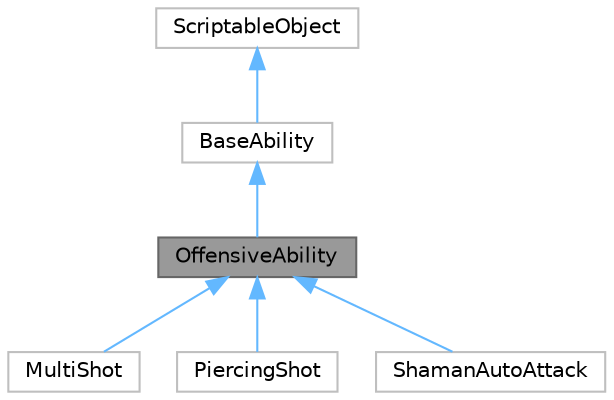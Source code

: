 digraph "OffensiveAbility"
{
 // LATEX_PDF_SIZE
  bgcolor="transparent";
  edge [fontname=Helvetica,fontsize=10,labelfontname=Helvetica,labelfontsize=10];
  node [fontname=Helvetica,fontsize=10,shape=box,height=0.2,width=0.4];
  Node1 [label="OffensiveAbility",height=0.2,width=0.4,color="gray40", fillcolor="grey60", style="filled", fontcolor="black",tooltip=" "];
  Node2 -> Node1 [dir="back",color="steelblue1",style="solid"];
  Node2 [label="BaseAbility",height=0.2,width=0.4,color="grey75", fillcolor="white", style="filled",URL="$class_base_ability.html",tooltip=" "];
  Node3 -> Node2 [dir="back",color="steelblue1",style="solid"];
  Node3 [label="ScriptableObject",height=0.2,width=0.4,color="grey75", fillcolor="white", style="filled",tooltip=" "];
  Node1 -> Node4 [dir="back",color="steelblue1",style="solid"];
  Node4 [label="MultiShot",height=0.2,width=0.4,color="grey75", fillcolor="white", style="filled",URL="$class_multi_shot.html",tooltip=" "];
  Node1 -> Node5 [dir="back",color="steelblue1",style="solid"];
  Node5 [label="PiercingShot",height=0.2,width=0.4,color="grey75", fillcolor="white", style="filled",URL="$class_piercing_shot.html",tooltip=" "];
  Node1 -> Node6 [dir="back",color="steelblue1",style="solid"];
  Node6 [label="ShamanAutoAttack",height=0.2,width=0.4,color="grey75", fillcolor="white", style="filled",URL="$class_shaman_auto_attack.html",tooltip=" "];
}
